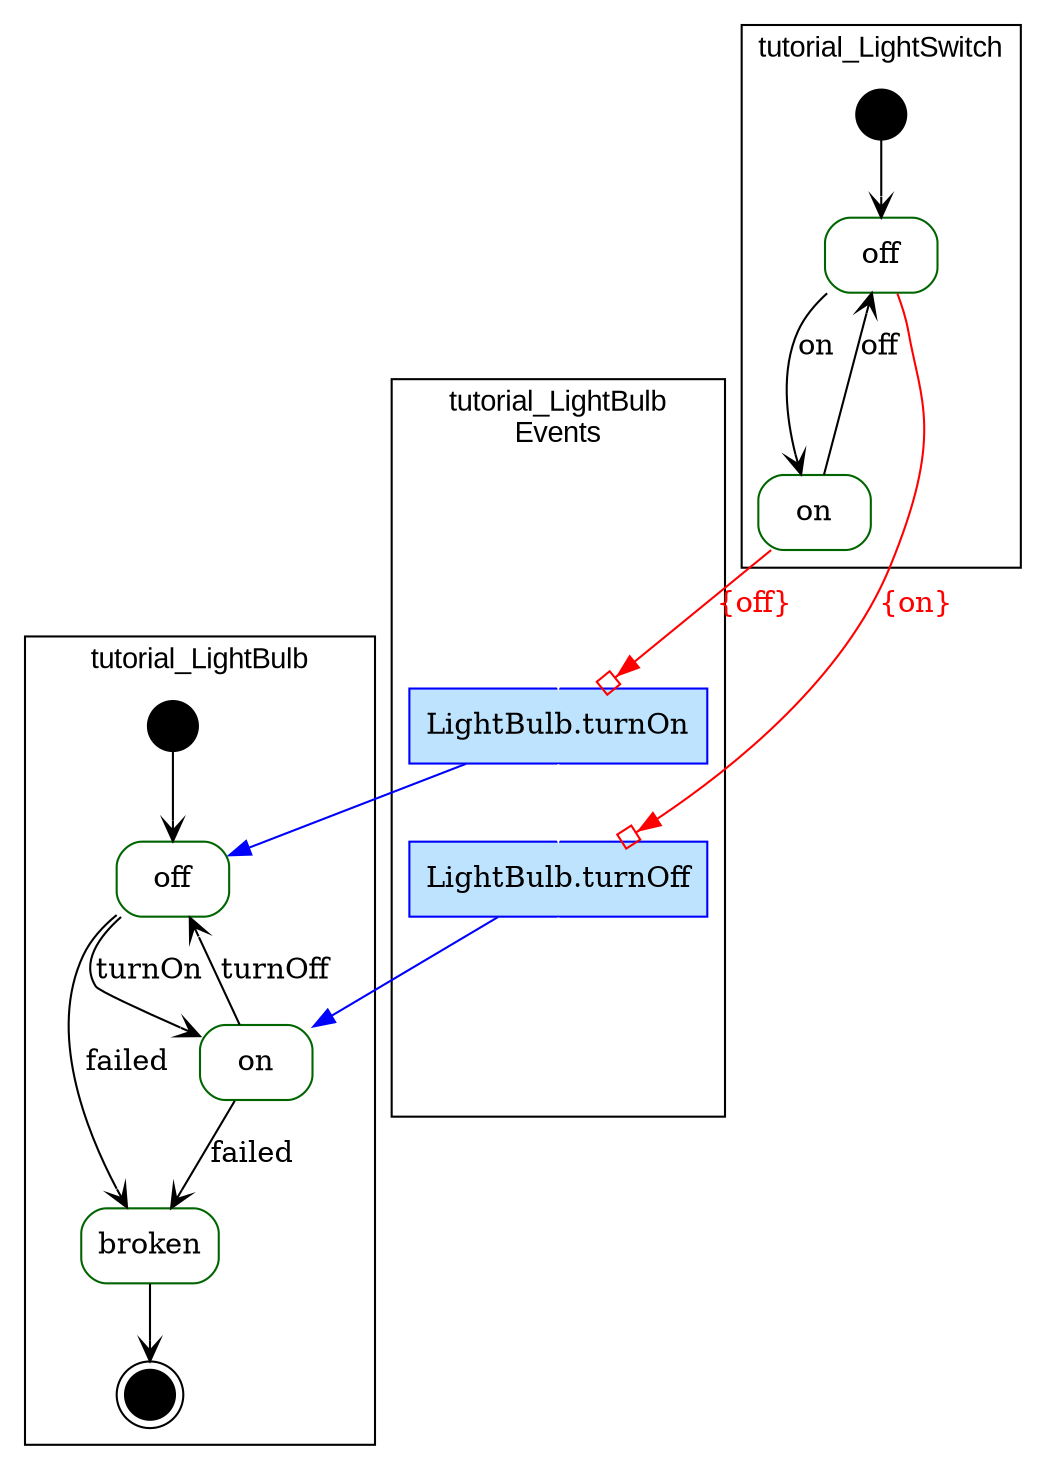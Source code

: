 digraph tutorial {
  fontname="Arial";
subgraph "cluster_tutorial_LightBulb" {
  color=black;
  label="tutorial_LightBulb";
  "tutorial_LightBulb.start__" [label="",color="black", shape=circle, style=filled, width=.33]
  "tutorial_LightBulb.end__" [label="",color="black", shape=doublecircle, style=filled, width=.33]
  "tutorial_LightBulb.off" [label="off",  shape="Mrecord", color=darkgreen, XXXoffXXX=""]
  "tutorial_LightBulb.on" [label="on",  shape="Mrecord", color=darkgreen, XXXonXXX=""]
  "tutorial_LightBulb.broken" [label="broken",  shape="Mrecord", color=darkgreen, XXXbrokenXXX=""]
  "tutorial_LightBulb.broken" -> "tutorial_LightBulb.end__"  [arrowhead=vee]
  "tutorial_LightBulb.start__" -> "tutorial_LightBulb.off" [arrowhead=vee]
}
subgraph "cluster_tutorial_LightSwitch" {
  color=black;
  label="tutorial_LightSwitch";
  "tutorial_LightSwitch.start__" [label="",color="black", shape=circle, style=filled, width=.33]
  "tutorial_LightSwitch.off" [label="off",  shape="Mrecord", color=darkgreen, XXXoffXXX=""]
  "tutorial_LightSwitch.on" [label="on",  shape="Mrecord", color=darkgreen, XXXonXXX=""]
  "tutorial_LightSwitch.start__" -> "tutorial_LightSwitch.off" [arrowhead=vee]
}
subgraph "cluster_tutorial_LightBulb_e" {
  color=black;
  label="tutorial_LightBulb\nEvents";
  "tutorial_LightBulb.___start.e" [label="", shape=none]
  "tutorial_LightBulb.___start.e" ->
  "tutorial_LightBulb.turnOn.e" [color=white, shape=none]
  "tutorial_LightBulb.turnOn.e" [label="LightBulb.turnOn" shape="rectangle", style="filled", color=blue, fillcolor="#bee3ff"]
  "tutorial_LightBulb.turnOn.e" ->
  "tutorial_LightBulb.turnOff.e" [color=white, shape=none]
  "tutorial_LightBulb.turnOff.e" [label="LightBulb.turnOff" shape="rectangle", style="filled", color=blue, fillcolor="#bee3ff"]
  "tutorial_LightBulb.turnOff.e" ->
  "tutorial_LightBulb.___end.e" [color=white, shape=none]
  "tutorial_LightBulb.___end.e" [ label="",  shape=none]
}
"tutorial_LightBulb.off" -> "tutorial_LightBulb.on" [ label="turnOn",arrowhead=vee]
"tutorial_LightBulb.off" -> "tutorial_LightBulb.broken" [ label="failed",arrowhead=vee]
"tutorial_LightBulb.on" -> "tutorial_LightBulb.off" [ label="turnOff",arrowhead=vee]
"tutorial_LightBulb.on" -> "tutorial_LightBulb.broken" [ label="failed",arrowhead=vee]
"tutorial_LightBulb.turnOn.e" -> "tutorial_LightBulb.off" [color=blue]
"tutorial_LightBulb.turnOff.e" -> "tutorial_LightBulb.on" [color=blue]
"tutorial_LightSwitch.off" -> "tutorial_LightSwitch.on" [ label="on",arrowhead=vee]
"tutorial_LightSwitch.on" -> "tutorial_LightSwitch.off" [ label="off",arrowhead=vee]
"tutorial_LightSwitch.off" -> "tutorial_LightBulb.turnOff.e" [label="{on}", fontcolor=red, arrowhead="oboxnormal", color=red]
"tutorial_LightSwitch.on" -> "tutorial_LightBulb.turnOn.e" [label="{off}", fontcolor=red, arrowhead="oboxnormal", color=red]
}
